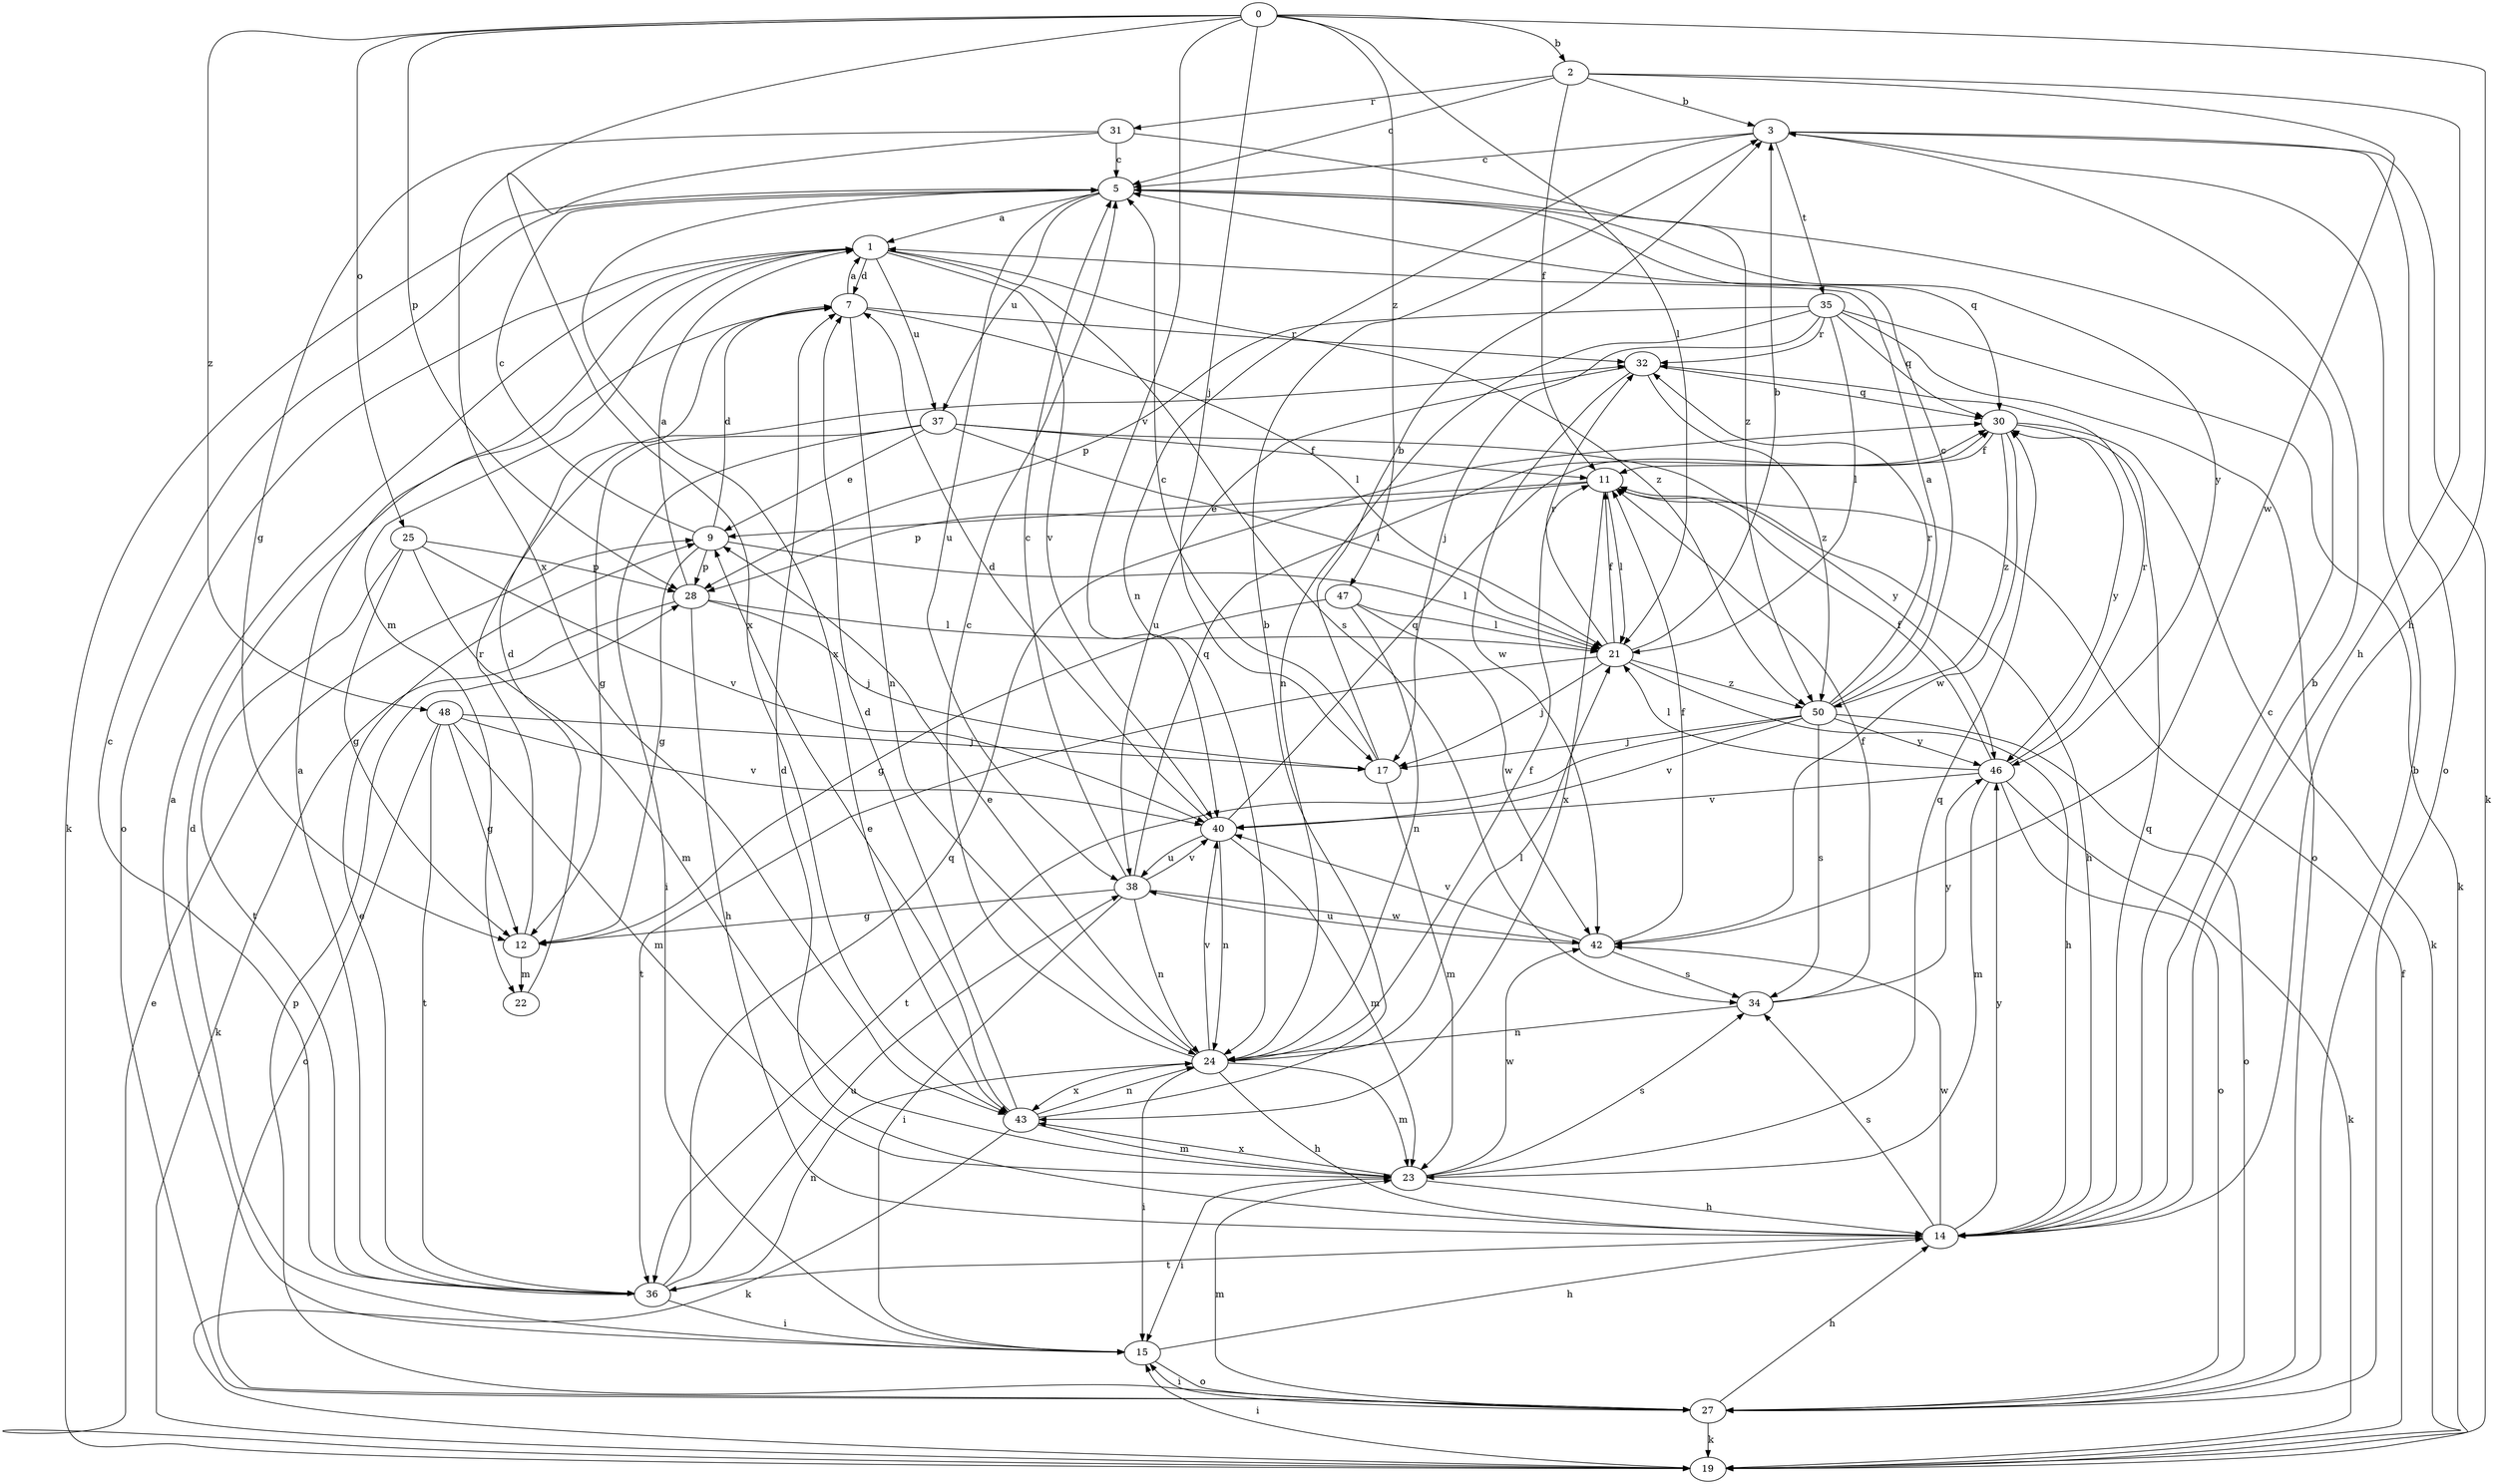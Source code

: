 strict digraph  {
0;
1;
2;
3;
5;
7;
9;
11;
12;
14;
15;
17;
19;
21;
22;
23;
24;
25;
27;
28;
30;
31;
32;
34;
35;
36;
37;
38;
40;
42;
43;
46;
47;
48;
50;
0 -> 2  [label=b];
0 -> 14  [label=h];
0 -> 17  [label=j];
0 -> 21  [label=l];
0 -> 25  [label=o];
0 -> 28  [label=p];
0 -> 40  [label=v];
0 -> 43  [label=x];
0 -> 47  [label=z];
0 -> 48  [label=z];
1 -> 7  [label=d];
1 -> 22  [label=m];
1 -> 27  [label=o];
1 -> 34  [label=s];
1 -> 37  [label=u];
1 -> 40  [label=v];
1 -> 50  [label=z];
2 -> 3  [label=b];
2 -> 5  [label=c];
2 -> 11  [label=f];
2 -> 14  [label=h];
2 -> 31  [label=r];
2 -> 42  [label=w];
3 -> 5  [label=c];
3 -> 19  [label=k];
3 -> 24  [label=n];
3 -> 27  [label=o];
3 -> 35  [label=t];
5 -> 1  [label=a];
5 -> 19  [label=k];
5 -> 30  [label=q];
5 -> 37  [label=u];
5 -> 38  [label=u];
5 -> 43  [label=x];
5 -> 46  [label=y];
7 -> 1  [label=a];
7 -> 21  [label=l];
7 -> 24  [label=n];
7 -> 32  [label=r];
9 -> 5  [label=c];
9 -> 7  [label=d];
9 -> 12  [label=g];
9 -> 21  [label=l];
9 -> 28  [label=p];
11 -> 9  [label=e];
11 -> 14  [label=h];
11 -> 21  [label=l];
11 -> 28  [label=p];
11 -> 43  [label=x];
12 -> 22  [label=m];
12 -> 32  [label=r];
14 -> 3  [label=b];
14 -> 5  [label=c];
14 -> 7  [label=d];
14 -> 30  [label=q];
14 -> 34  [label=s];
14 -> 36  [label=t];
14 -> 42  [label=w];
14 -> 46  [label=y];
15 -> 1  [label=a];
15 -> 7  [label=d];
15 -> 14  [label=h];
15 -> 27  [label=o];
17 -> 3  [label=b];
17 -> 5  [label=c];
17 -> 23  [label=m];
19 -> 9  [label=e];
19 -> 11  [label=f];
19 -> 15  [label=i];
21 -> 3  [label=b];
21 -> 11  [label=f];
21 -> 14  [label=h];
21 -> 17  [label=j];
21 -> 32  [label=r];
21 -> 36  [label=t];
21 -> 50  [label=z];
22 -> 7  [label=d];
23 -> 14  [label=h];
23 -> 15  [label=i];
23 -> 30  [label=q];
23 -> 34  [label=s];
23 -> 42  [label=w];
23 -> 43  [label=x];
24 -> 5  [label=c];
24 -> 9  [label=e];
24 -> 11  [label=f];
24 -> 14  [label=h];
24 -> 15  [label=i];
24 -> 21  [label=l];
24 -> 23  [label=m];
24 -> 40  [label=v];
24 -> 43  [label=x];
25 -> 12  [label=g];
25 -> 23  [label=m];
25 -> 28  [label=p];
25 -> 36  [label=t];
25 -> 40  [label=v];
27 -> 3  [label=b];
27 -> 14  [label=h];
27 -> 15  [label=i];
27 -> 19  [label=k];
27 -> 23  [label=m];
27 -> 28  [label=p];
28 -> 1  [label=a];
28 -> 14  [label=h];
28 -> 17  [label=j];
28 -> 19  [label=k];
28 -> 21  [label=l];
30 -> 11  [label=f];
30 -> 19  [label=k];
30 -> 42  [label=w];
30 -> 46  [label=y];
30 -> 50  [label=z];
31 -> 5  [label=c];
31 -> 12  [label=g];
31 -> 43  [label=x];
31 -> 50  [label=z];
32 -> 30  [label=q];
32 -> 38  [label=u];
32 -> 42  [label=w];
32 -> 50  [label=z];
34 -> 11  [label=f];
34 -> 24  [label=n];
34 -> 46  [label=y];
35 -> 17  [label=j];
35 -> 19  [label=k];
35 -> 21  [label=l];
35 -> 24  [label=n];
35 -> 27  [label=o];
35 -> 28  [label=p];
35 -> 30  [label=q];
35 -> 32  [label=r];
36 -> 1  [label=a];
36 -> 5  [label=c];
36 -> 9  [label=e];
36 -> 15  [label=i];
36 -> 24  [label=n];
36 -> 30  [label=q];
36 -> 38  [label=u];
37 -> 9  [label=e];
37 -> 11  [label=f];
37 -> 12  [label=g];
37 -> 15  [label=i];
37 -> 21  [label=l];
37 -> 46  [label=y];
38 -> 5  [label=c];
38 -> 12  [label=g];
38 -> 15  [label=i];
38 -> 24  [label=n];
38 -> 30  [label=q];
38 -> 40  [label=v];
38 -> 42  [label=w];
40 -> 7  [label=d];
40 -> 23  [label=m];
40 -> 24  [label=n];
40 -> 30  [label=q];
40 -> 38  [label=u];
42 -> 11  [label=f];
42 -> 34  [label=s];
42 -> 38  [label=u];
42 -> 40  [label=v];
43 -> 3  [label=b];
43 -> 7  [label=d];
43 -> 9  [label=e];
43 -> 19  [label=k];
43 -> 23  [label=m];
43 -> 24  [label=n];
46 -> 11  [label=f];
46 -> 19  [label=k];
46 -> 21  [label=l];
46 -> 23  [label=m];
46 -> 27  [label=o];
46 -> 32  [label=r];
46 -> 40  [label=v];
47 -> 12  [label=g];
47 -> 21  [label=l];
47 -> 24  [label=n];
47 -> 42  [label=w];
48 -> 12  [label=g];
48 -> 17  [label=j];
48 -> 23  [label=m];
48 -> 27  [label=o];
48 -> 36  [label=t];
48 -> 40  [label=v];
50 -> 1  [label=a];
50 -> 5  [label=c];
50 -> 17  [label=j];
50 -> 27  [label=o];
50 -> 32  [label=r];
50 -> 34  [label=s];
50 -> 36  [label=t];
50 -> 40  [label=v];
50 -> 46  [label=y];
}

